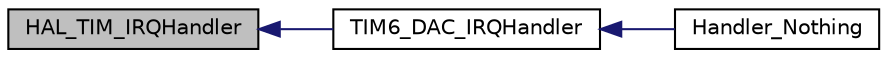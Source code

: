 digraph "HAL_TIM_IRQHandler"
{
  edge [fontname="Helvetica",fontsize="10",labelfontname="Helvetica",labelfontsize="10"];
  node [fontname="Helvetica",fontsize="10",shape=record];
  rankdir="LR";
  Node1 [label="HAL_TIM_IRQHandler",height=0.2,width=0.4,color="black", fillcolor="grey75", style="filled", fontcolor="black"];
  Node1 -> Node2 [dir="back",color="midnightblue",fontsize="10",style="solid",fontname="Helvetica"];
  Node2 [label="TIM6_DAC_IRQHandler",height=0.2,width=0.4,color="black", fillcolor="white", style="filled",URL="$group___h_a_l___time_base.html#ga0839a45f331c4c067939b9c4533bbf4d",tooltip="This function handles TIM interrupt request. "];
  Node2 -> Node3 [dir="back",color="midnightblue",fontsize="10",style="solid",fontname="Helvetica"];
  Node3 [label="Handler_Nothing",height=0.2,width=0.4,color="black", fillcolor="white", style="filled",URL="$default__handlers_8c.html#a2cd00d18ed19287a4a27b951a6b239cb"];
}
